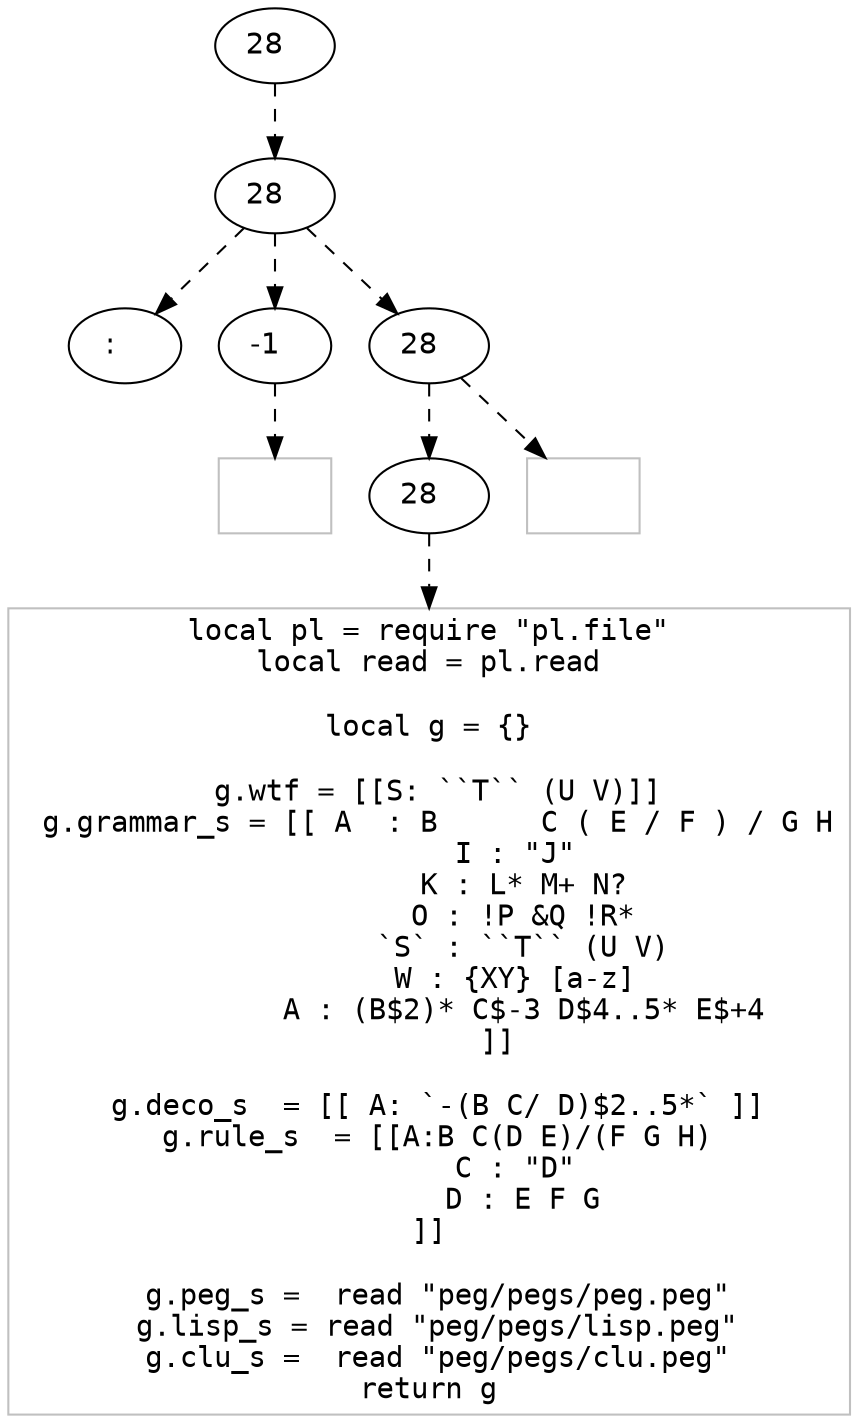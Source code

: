 digraph hierarchy {

node [fontname=Helvetica]
edge [style=dashed]

doc_0 [label="28  "]

doc_0 -> { section_1}
{rank=same; section_1}

section_1 [label="28  "]

section_1 -> { header_2 block_3 block_4}
{rank=same; header_2 block_3 block_4}

header_2 [label=":   "]
block_3 [label="-1  "]
block_4 [label="28  "]


block_3 -> leaf_5
leaf_5  [color=Gray,shape=rectangle,fontname=Inconsolata,label=""]block_4 -> { codeblock_6}
{rank=same; codeblock_6}

codeblock_6 [label="28  "]


codeblock_6 -> leaf_7
leaf_7  [color=Gray,shape=rectangle,fontname=Inconsolata,label="local pl = require \"pl.file\"
local read = pl.read

local g = {}

 g.wtf = [[S: ``T`` (U V)]]
 g.grammar_s = [[ A  : B      C ( E / F ) / G H
           I : \"J\" 
           K : L* M+ N?
           O : !P &Q !R*
           `S` : ``T`` (U V)
           W : {XY} [a-z] 
           A : (B$2)* C$-3 D$4..5* E$+4
        ]]

 g.deco_s  = [[ A: `-(B C/ D)$2..5*` ]]
 g.rule_s  = [[A:B C(D E)/(F G H)
           C : \"D\" 
           D : E F G
]]

 g.peg_s =  read \"peg/pegs/peg.peg\"
 g.lisp_s = read \"peg/pegs/lisp.peg\"
 g.clu_s =  read \"peg/pegs/clu.peg\"
return g
"]
block_4 -> leaf_8
leaf_8  [color=Gray,shape=rectangle,fontname=Inconsolata,label="
"]
}
